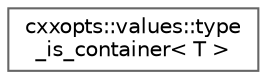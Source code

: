 digraph "Graphical Class Hierarchy"
{
 // LATEX_PDF_SIZE
  bgcolor="transparent";
  edge [fontname=Helvetica,fontsize=10,labelfontname=Helvetica,labelfontsize=10];
  node [fontname=Helvetica,fontsize=10,shape=box,height=0.2,width=0.4];
  rankdir="LR";
  Node0 [id="Node000000",label="cxxopts::values::type\l_is_container\< T \>",height=0.2,width=0.4,color="grey40", fillcolor="white", style="filled",URL="$structcxxopts_1_1values_1_1type__is__container.html",tooltip=" "];
}
